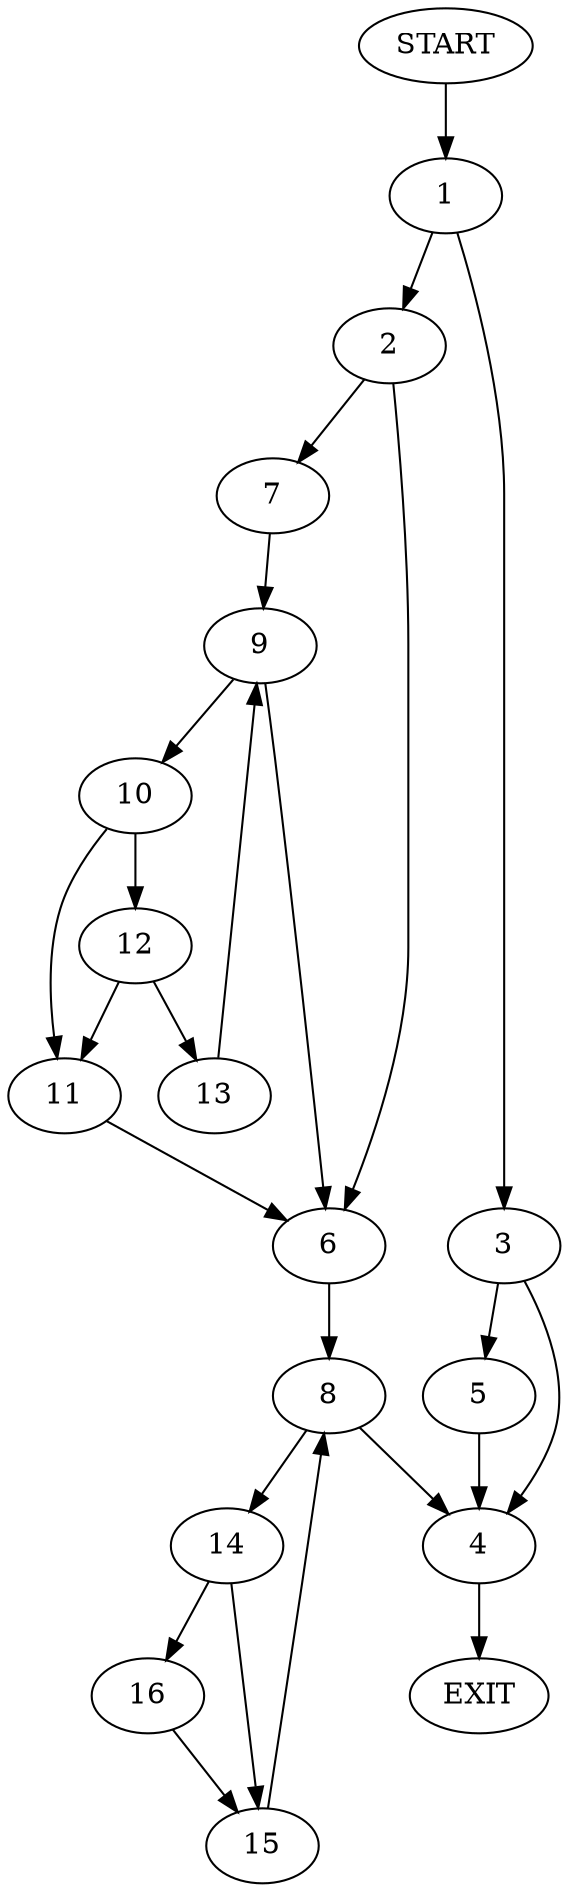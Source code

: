 digraph {
0 [label="START"]
17 [label="EXIT"]
0 -> 1
1 -> 2
1 -> 3
3 -> 4
3 -> 5
2 -> 6
2 -> 7
4 -> 17
5 -> 4
6 -> 8
7 -> 9
9 -> 10
9 -> 6
10 -> 11
10 -> 12
12 -> 13
12 -> 11
11 -> 6
13 -> 9
8 -> 4
8 -> 14
14 -> 15
14 -> 16
15 -> 8
16 -> 15
}
